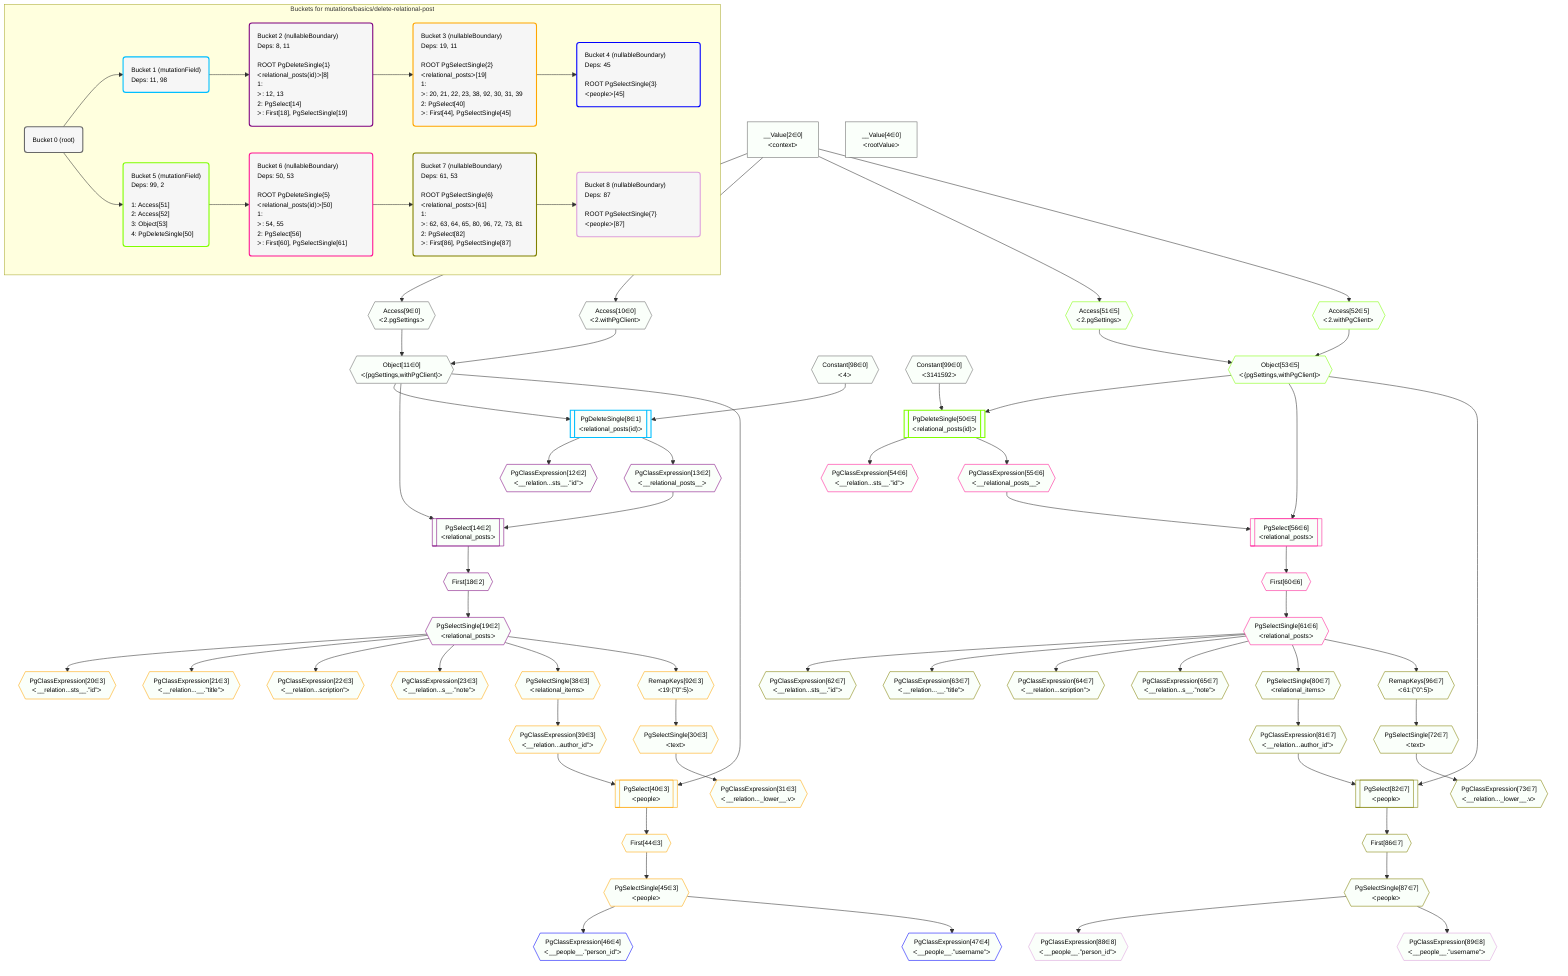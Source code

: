 %%{init: {'themeVariables': { 'fontSize': '12px'}}}%%
graph TD
    classDef path fill:#eee,stroke:#000,color:#000
    classDef plan fill:#fff,stroke-width:1px,color:#000
    classDef itemplan fill:#fff,stroke-width:2px,color:#000
    classDef unbatchedplan fill:#dff,stroke-width:1px,color:#000
    classDef sideeffectplan fill:#fcc,stroke-width:2px,color:#000
    classDef bucket fill:#f6f6f6,color:#000,stroke-width:2px,text-align:left


    %% plan dependencies
    Object11{{"Object[11∈0]<br />ᐸ{pgSettings,withPgClient}ᐳ"}}:::plan
    Access9{{"Access[9∈0]<br />ᐸ2.pgSettingsᐳ"}}:::plan
    Access10{{"Access[10∈0]<br />ᐸ2.withPgClientᐳ"}}:::plan
    Access9 & Access10 --> Object11
    __Value2["__Value[2∈0]<br />ᐸcontextᐳ"]:::plan
    __Value2 --> Access9
    __Value2 --> Access10
    __Value4["__Value[4∈0]<br />ᐸrootValueᐳ"]:::plan
    Constant98{{"Constant[98∈0]<br />ᐸ4ᐳ"}}:::plan
    Constant99{{"Constant[99∈0]<br />ᐸ3141592ᐳ"}}:::plan
    PgDeleteSingle8[["PgDeleteSingle[8∈1]<br />ᐸrelational_posts(id)ᐳ"]]:::sideeffectplan
    Object11 & Constant98 --> PgDeleteSingle8
    PgSelect14[["PgSelect[14∈2]<br />ᐸrelational_postsᐳ"]]:::plan
    PgClassExpression13{{"PgClassExpression[13∈2]<br />ᐸ__relational_posts__ᐳ"}}:::plan
    Object11 & PgClassExpression13 --> PgSelect14
    PgClassExpression12{{"PgClassExpression[12∈2]<br />ᐸ__relation...sts__.”id”ᐳ"}}:::plan
    PgDeleteSingle8 --> PgClassExpression12
    PgDeleteSingle8 --> PgClassExpression13
    First18{{"First[18∈2]"}}:::plan
    PgSelect14 --> First18
    PgSelectSingle19{{"PgSelectSingle[19∈2]<br />ᐸrelational_postsᐳ"}}:::plan
    First18 --> PgSelectSingle19
    PgSelect40[["PgSelect[40∈3]<br />ᐸpeopleᐳ"]]:::plan
    PgClassExpression39{{"PgClassExpression[39∈3]<br />ᐸ__relation...author_id”ᐳ"}}:::plan
    Object11 & PgClassExpression39 --> PgSelect40
    PgClassExpression20{{"PgClassExpression[20∈3]<br />ᐸ__relation...sts__.”id”ᐳ"}}:::plan
    PgSelectSingle19 --> PgClassExpression20
    PgClassExpression21{{"PgClassExpression[21∈3]<br />ᐸ__relation...__.”title”ᐳ"}}:::plan
    PgSelectSingle19 --> PgClassExpression21
    PgClassExpression22{{"PgClassExpression[22∈3]<br />ᐸ__relation...scription”ᐳ"}}:::plan
    PgSelectSingle19 --> PgClassExpression22
    PgClassExpression23{{"PgClassExpression[23∈3]<br />ᐸ__relation...s__.”note”ᐳ"}}:::plan
    PgSelectSingle19 --> PgClassExpression23
    PgSelectSingle30{{"PgSelectSingle[30∈3]<br />ᐸtextᐳ"}}:::plan
    RemapKeys92{{"RemapKeys[92∈3]<br />ᐸ19:{”0”:5}ᐳ"}}:::plan
    RemapKeys92 --> PgSelectSingle30
    PgClassExpression31{{"PgClassExpression[31∈3]<br />ᐸ__relation..._lower__.vᐳ"}}:::plan
    PgSelectSingle30 --> PgClassExpression31
    PgSelectSingle38{{"PgSelectSingle[38∈3]<br />ᐸrelational_itemsᐳ"}}:::plan
    PgSelectSingle19 --> PgSelectSingle38
    PgSelectSingle38 --> PgClassExpression39
    First44{{"First[44∈3]"}}:::plan
    PgSelect40 --> First44
    PgSelectSingle45{{"PgSelectSingle[45∈3]<br />ᐸpeopleᐳ"}}:::plan
    First44 --> PgSelectSingle45
    PgSelectSingle19 --> RemapKeys92
    PgClassExpression46{{"PgClassExpression[46∈4]<br />ᐸ__people__.”person_id”ᐳ"}}:::plan
    PgSelectSingle45 --> PgClassExpression46
    PgClassExpression47{{"PgClassExpression[47∈4]<br />ᐸ__people__.”username”ᐳ"}}:::plan
    PgSelectSingle45 --> PgClassExpression47
    PgDeleteSingle50[["PgDeleteSingle[50∈5]<br />ᐸrelational_posts(id)ᐳ"]]:::sideeffectplan
    Object53{{"Object[53∈5]<br />ᐸ{pgSettings,withPgClient}ᐳ"}}:::plan
    Object53 & Constant99 --> PgDeleteSingle50
    Access51{{"Access[51∈5]<br />ᐸ2.pgSettingsᐳ"}}:::plan
    Access52{{"Access[52∈5]<br />ᐸ2.withPgClientᐳ"}}:::plan
    Access51 & Access52 --> Object53
    __Value2 --> Access51
    __Value2 --> Access52
    PgSelect56[["PgSelect[56∈6]<br />ᐸrelational_postsᐳ"]]:::plan
    PgClassExpression55{{"PgClassExpression[55∈6]<br />ᐸ__relational_posts__ᐳ"}}:::plan
    Object53 & PgClassExpression55 --> PgSelect56
    PgClassExpression54{{"PgClassExpression[54∈6]<br />ᐸ__relation...sts__.”id”ᐳ"}}:::plan
    PgDeleteSingle50 --> PgClassExpression54
    PgDeleteSingle50 --> PgClassExpression55
    First60{{"First[60∈6]"}}:::plan
    PgSelect56 --> First60
    PgSelectSingle61{{"PgSelectSingle[61∈6]<br />ᐸrelational_postsᐳ"}}:::plan
    First60 --> PgSelectSingle61
    PgSelect82[["PgSelect[82∈7]<br />ᐸpeopleᐳ"]]:::plan
    PgClassExpression81{{"PgClassExpression[81∈7]<br />ᐸ__relation...author_id”ᐳ"}}:::plan
    Object53 & PgClassExpression81 --> PgSelect82
    PgClassExpression62{{"PgClassExpression[62∈7]<br />ᐸ__relation...sts__.”id”ᐳ"}}:::plan
    PgSelectSingle61 --> PgClassExpression62
    PgClassExpression63{{"PgClassExpression[63∈7]<br />ᐸ__relation...__.”title”ᐳ"}}:::plan
    PgSelectSingle61 --> PgClassExpression63
    PgClassExpression64{{"PgClassExpression[64∈7]<br />ᐸ__relation...scription”ᐳ"}}:::plan
    PgSelectSingle61 --> PgClassExpression64
    PgClassExpression65{{"PgClassExpression[65∈7]<br />ᐸ__relation...s__.”note”ᐳ"}}:::plan
    PgSelectSingle61 --> PgClassExpression65
    PgSelectSingle72{{"PgSelectSingle[72∈7]<br />ᐸtextᐳ"}}:::plan
    RemapKeys96{{"RemapKeys[96∈7]<br />ᐸ61:{”0”:5}ᐳ"}}:::plan
    RemapKeys96 --> PgSelectSingle72
    PgClassExpression73{{"PgClassExpression[73∈7]<br />ᐸ__relation..._lower__.vᐳ"}}:::plan
    PgSelectSingle72 --> PgClassExpression73
    PgSelectSingle80{{"PgSelectSingle[80∈7]<br />ᐸrelational_itemsᐳ"}}:::plan
    PgSelectSingle61 --> PgSelectSingle80
    PgSelectSingle80 --> PgClassExpression81
    First86{{"First[86∈7]"}}:::plan
    PgSelect82 --> First86
    PgSelectSingle87{{"PgSelectSingle[87∈7]<br />ᐸpeopleᐳ"}}:::plan
    First86 --> PgSelectSingle87
    PgSelectSingle61 --> RemapKeys96
    PgClassExpression88{{"PgClassExpression[88∈8]<br />ᐸ__people__.”person_id”ᐳ"}}:::plan
    PgSelectSingle87 --> PgClassExpression88
    PgClassExpression89{{"PgClassExpression[89∈8]<br />ᐸ__people__.”username”ᐳ"}}:::plan
    PgSelectSingle87 --> PgClassExpression89

    %% define steps

    subgraph "Buckets for mutations/basics/delete-relational-post"
    Bucket0("Bucket 0 (root)"):::bucket
    classDef bucket0 stroke:#696969
    class Bucket0,__Value2,__Value4,Access9,Access10,Object11,Constant98,Constant99 bucket0
    Bucket1("Bucket 1 (mutationField)<br />Deps: 11, 98"):::bucket
    classDef bucket1 stroke:#00bfff
    class Bucket1,PgDeleteSingle8 bucket1
    Bucket2("Bucket 2 (nullableBoundary)<br />Deps: 8, 11<br /><br />ROOT PgDeleteSingle{1}ᐸrelational_posts(id)ᐳ[8]<br />1: <br />ᐳ: 12, 13<br />2: PgSelect[14]<br />ᐳ: First[18], PgSelectSingle[19]"):::bucket
    classDef bucket2 stroke:#7f007f
    class Bucket2,PgClassExpression12,PgClassExpression13,PgSelect14,First18,PgSelectSingle19 bucket2
    Bucket3("Bucket 3 (nullableBoundary)<br />Deps: 19, 11<br /><br />ROOT PgSelectSingle{2}ᐸrelational_postsᐳ[19]<br />1: <br />ᐳ: 20, 21, 22, 23, 38, 92, 30, 31, 39<br />2: PgSelect[40]<br />ᐳ: First[44], PgSelectSingle[45]"):::bucket
    classDef bucket3 stroke:#ffa500
    class Bucket3,PgClassExpression20,PgClassExpression21,PgClassExpression22,PgClassExpression23,PgSelectSingle30,PgClassExpression31,PgSelectSingle38,PgClassExpression39,PgSelect40,First44,PgSelectSingle45,RemapKeys92 bucket3
    Bucket4("Bucket 4 (nullableBoundary)<br />Deps: 45<br /><br />ROOT PgSelectSingle{3}ᐸpeopleᐳ[45]"):::bucket
    classDef bucket4 stroke:#0000ff
    class Bucket4,PgClassExpression46,PgClassExpression47 bucket4
    Bucket5("Bucket 5 (mutationField)<br />Deps: 99, 2<br /><br />1: Access[51]<br />2: Access[52]<br />3: Object[53]<br />4: PgDeleteSingle[50]"):::bucket
    classDef bucket5 stroke:#7fff00
    class Bucket5,PgDeleteSingle50,Access51,Access52,Object53 bucket5
    Bucket6("Bucket 6 (nullableBoundary)<br />Deps: 50, 53<br /><br />ROOT PgDeleteSingle{5}ᐸrelational_posts(id)ᐳ[50]<br />1: <br />ᐳ: 54, 55<br />2: PgSelect[56]<br />ᐳ: First[60], PgSelectSingle[61]"):::bucket
    classDef bucket6 stroke:#ff1493
    class Bucket6,PgClassExpression54,PgClassExpression55,PgSelect56,First60,PgSelectSingle61 bucket6
    Bucket7("Bucket 7 (nullableBoundary)<br />Deps: 61, 53<br /><br />ROOT PgSelectSingle{6}ᐸrelational_postsᐳ[61]<br />1: <br />ᐳ: 62, 63, 64, 65, 80, 96, 72, 73, 81<br />2: PgSelect[82]<br />ᐳ: First[86], PgSelectSingle[87]"):::bucket
    classDef bucket7 stroke:#808000
    class Bucket7,PgClassExpression62,PgClassExpression63,PgClassExpression64,PgClassExpression65,PgSelectSingle72,PgClassExpression73,PgSelectSingle80,PgClassExpression81,PgSelect82,First86,PgSelectSingle87,RemapKeys96 bucket7
    Bucket8("Bucket 8 (nullableBoundary)<br />Deps: 87<br /><br />ROOT PgSelectSingle{7}ᐸpeopleᐳ[87]"):::bucket
    classDef bucket8 stroke:#dda0dd
    class Bucket8,PgClassExpression88,PgClassExpression89 bucket8
    Bucket0 --> Bucket1 & Bucket5
    Bucket1 --> Bucket2
    Bucket2 --> Bucket3
    Bucket3 --> Bucket4
    Bucket5 --> Bucket6
    Bucket6 --> Bucket7
    Bucket7 --> Bucket8
    classDef unary fill:#fafffa,borderWidth:8px
    class Object11,Access9,Access10,__Value2,__Value4,Constant98,Constant99,PgDeleteSingle8,PgSelect14,PgClassExpression12,PgClassExpression13,First18,PgSelectSingle19,PgSelect40,PgClassExpression20,PgClassExpression21,PgClassExpression22,PgClassExpression23,PgSelectSingle30,PgClassExpression31,PgSelectSingle38,PgClassExpression39,First44,PgSelectSingle45,RemapKeys92,PgClassExpression46,PgClassExpression47,PgDeleteSingle50,Object53,Access51,Access52,PgSelect56,PgClassExpression54,PgClassExpression55,First60,PgSelectSingle61,PgSelect82,PgClassExpression62,PgClassExpression63,PgClassExpression64,PgClassExpression65,PgSelectSingle72,PgClassExpression73,PgSelectSingle80,PgClassExpression81,First86,PgSelectSingle87,RemapKeys96,PgClassExpression88,PgClassExpression89 unary
    end